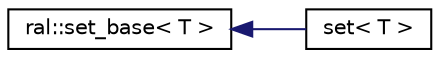 digraph "Иерархия классов. Графический вид."
{
 // LATEX_PDF_SIZE
  edge [fontname="Helvetica",fontsize="10",labelfontname="Helvetica",labelfontsize="10"];
  node [fontname="Helvetica",fontsize="10",shape=record];
  rankdir="LR";
  Node0 [label="ral::set_base\< T \>",height=0.2,width=0.4,color="black", fillcolor="white", style="filled",URL="$classral_1_1set__base.html",tooltip="Базовый класс для реализации множества"];
  Node0 -> Node1 [dir="back",color="midnightblue",fontsize="10",style="solid",fontname="Helvetica"];
  Node1 [label="set\< T \>",height=0.2,width=0.4,color="black", fillcolor="white", style="filled",URL="$classset.html",tooltip="Класс множества, меняющий свою внутреннюю структуру"];
}
